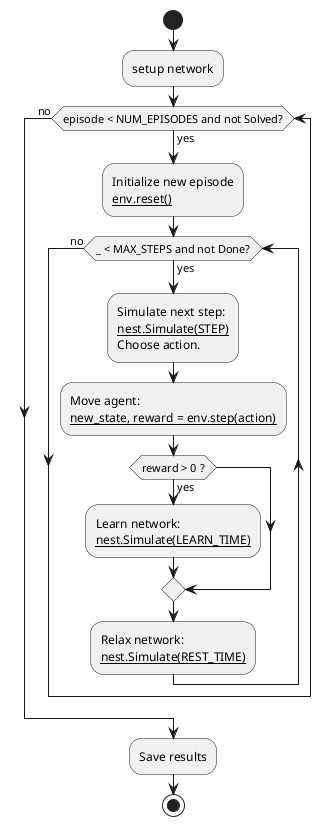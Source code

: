 @startuml

start
:setup network;
while (episode < NUM_EPISODES and not Solved?) is (yes)
    :Initialize new episode
    __env.reset()__;

    while (_ < MAX_STEPS and not Done?) is (yes)
      :Simulate next step:
      __nest.Simulate(STEP)__
      Choose action.;
      :Move agent:
      __new_state, reward = env.step(action)__;
      if (reward > 0 ?) then (yes)
        :Learn network:
        __nest.Simulate(LEARN_TIME)__;
      endif
      :Relax network:
      __nest.Simulate(REST_TIME)__;
    endwhile (no)
endwhile (no)

:Save results;

stop

@enduml
